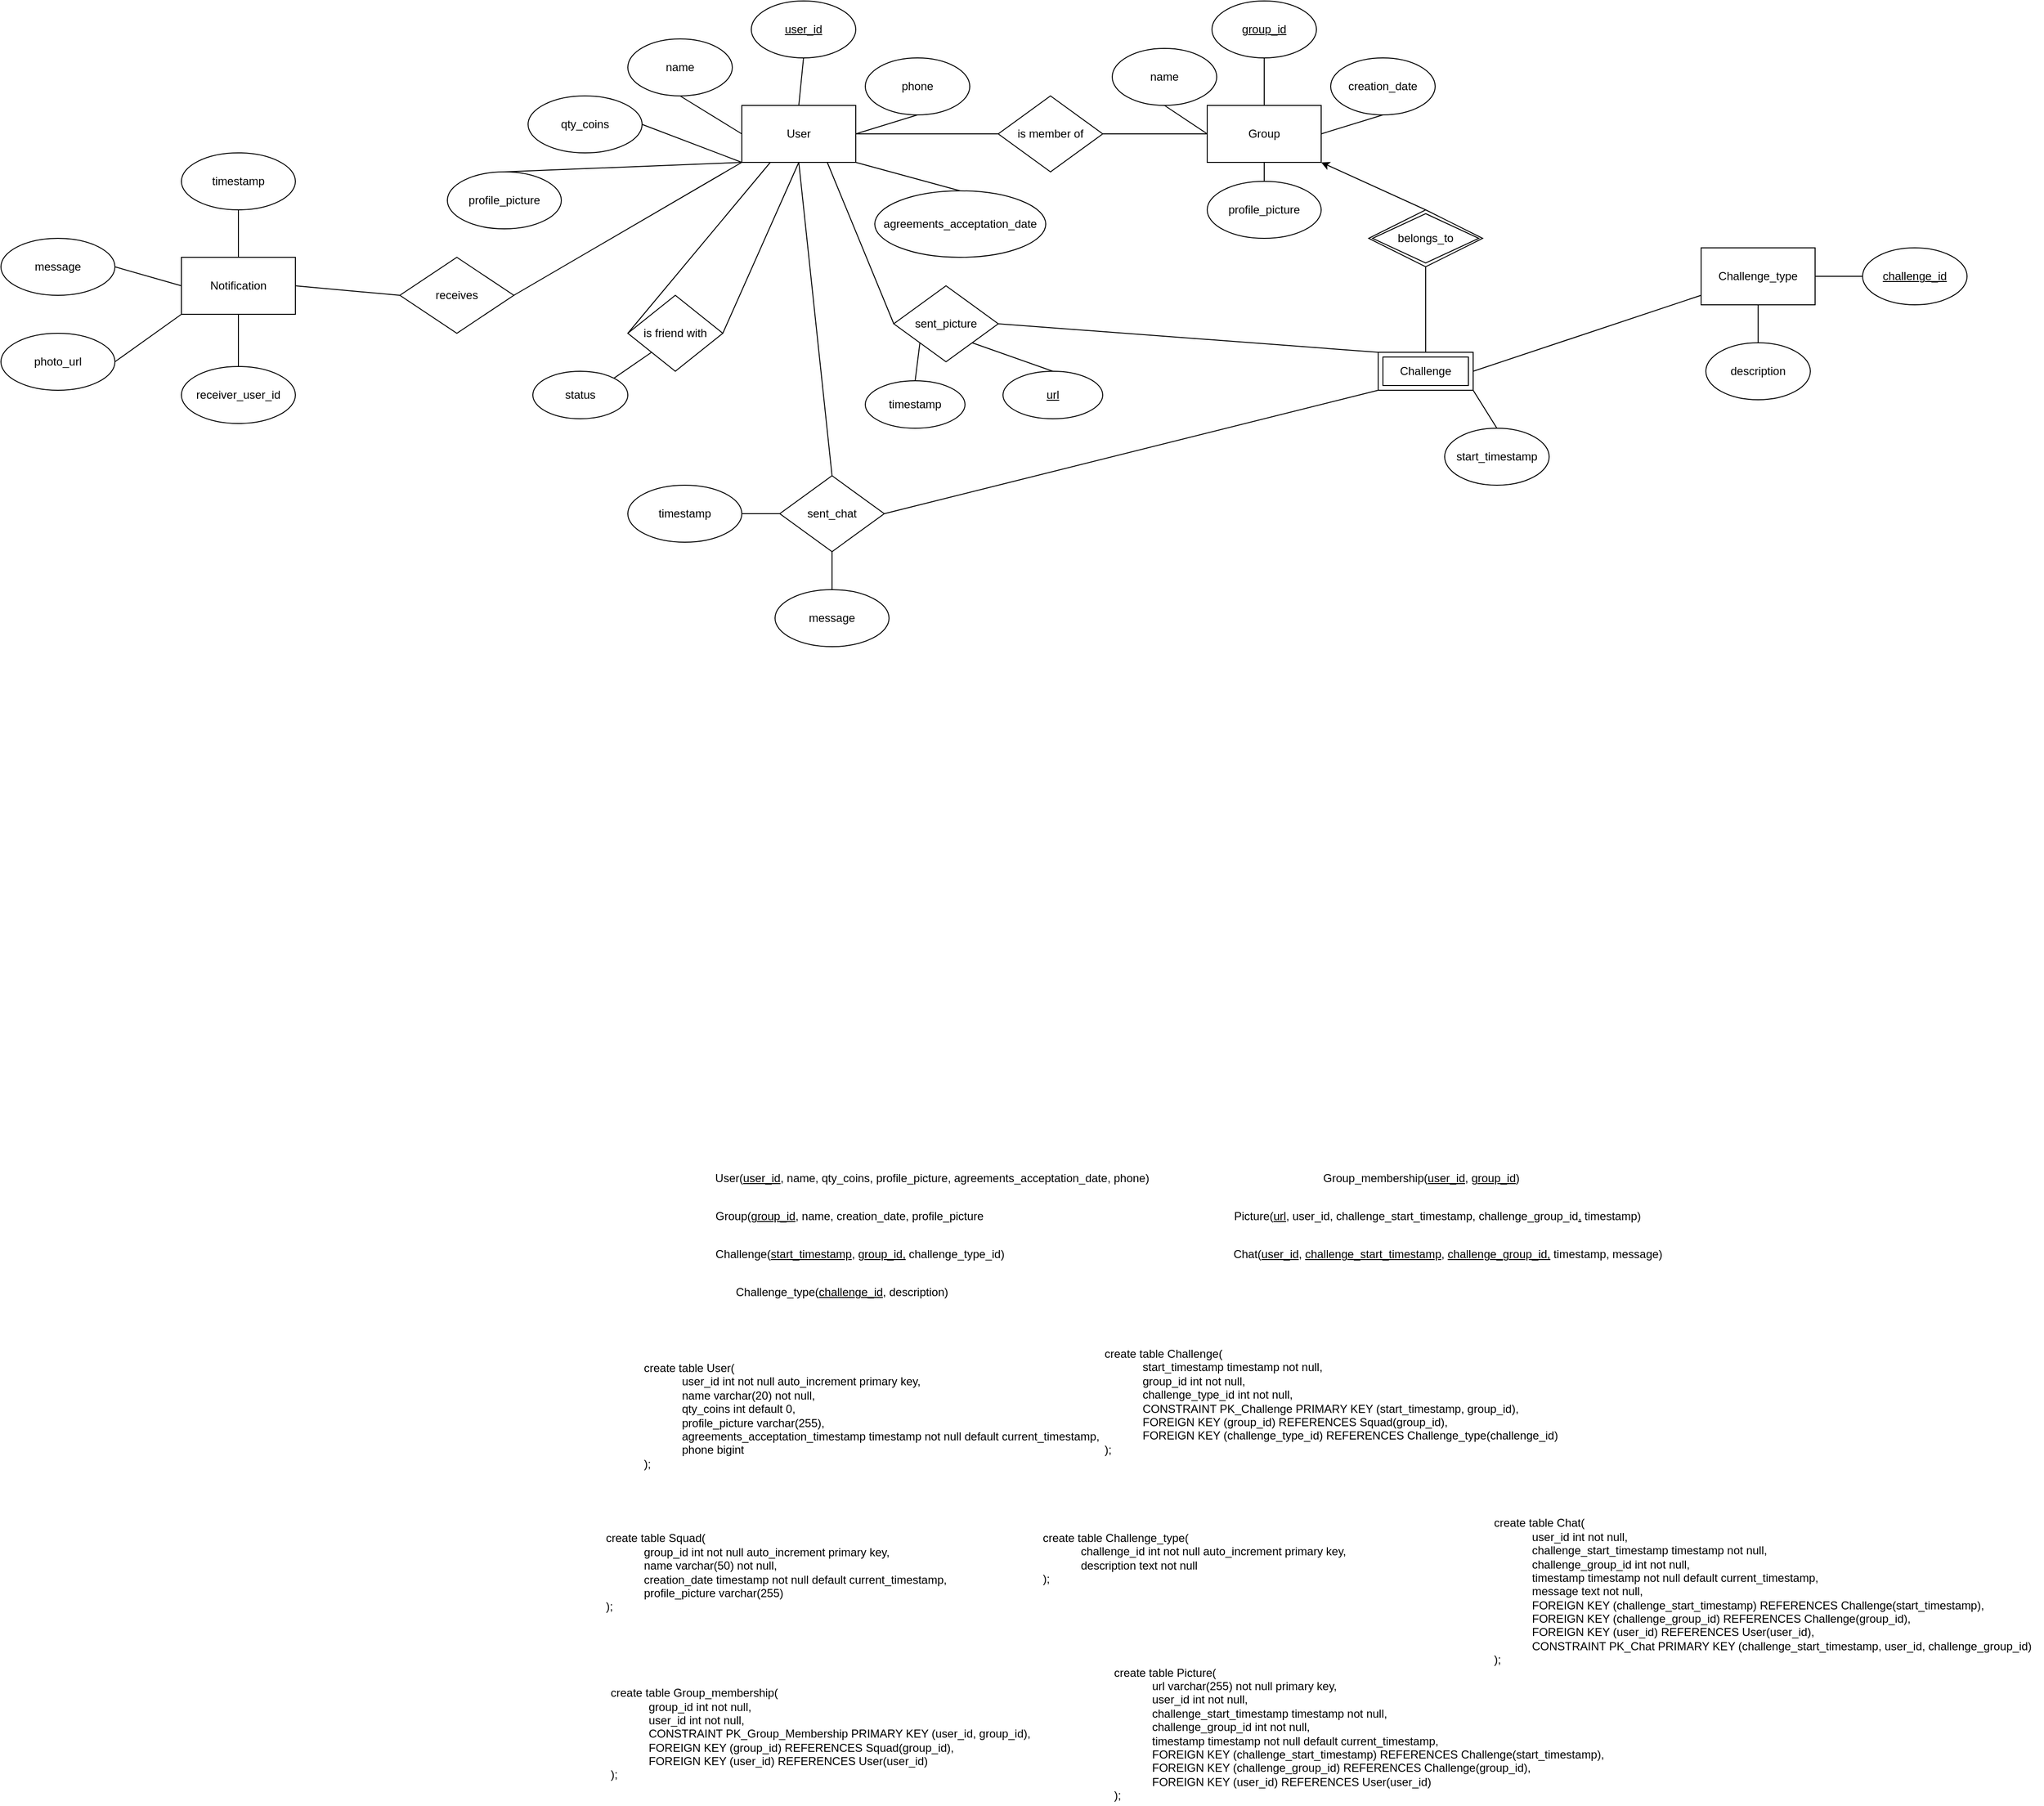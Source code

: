 <mxfile version="14.9.5" type="device"><diagram id="exvzuFnvZzfaJUDPXjZS" name="Page-1"><mxGraphModel dx="2092" dy="682" grid="1" gridSize="10" guides="1" tooltips="1" connect="1" arrows="1" fold="1" page="1" pageScale="1" pageWidth="850" pageHeight="1100" math="0" shadow="0"><root><mxCell id="0"/><mxCell id="1" parent="0"/><mxCell id="fcf-3eU9q5o5AklepeTO-1" value="User" style="rounded=0;whiteSpace=wrap;html=1;" parent="1" vertex="1"><mxGeometry x="70" y="310" width="120" height="60" as="geometry"/></mxCell><mxCell id="fcf-3eU9q5o5AklepeTO-3" value="name" style="ellipse;whiteSpace=wrap;html=1;" parent="1" vertex="1"><mxGeometry x="-50" y="240" width="110" height="60" as="geometry"/></mxCell><mxCell id="fcf-3eU9q5o5AklepeTO-4" value="phone" style="ellipse;whiteSpace=wrap;html=1;" parent="1" vertex="1"><mxGeometry x="200" y="260" width="110" height="60" as="geometry"/></mxCell><mxCell id="fcf-3eU9q5o5AklepeTO-5" value="profile_picture" style="ellipse;whiteSpace=wrap;html=1;" parent="1" vertex="1"><mxGeometry x="-240" y="380" width="120" height="60" as="geometry"/></mxCell><mxCell id="fcf-3eU9q5o5AklepeTO-10" value="" style="endArrow=none;html=1;entryX=0.5;entryY=1;entryDx=0;entryDy=0;exitX=1;exitY=0.5;exitDx=0;exitDy=0;" parent="1" source="fcf-3eU9q5o5AklepeTO-1" target="fcf-3eU9q5o5AklepeTO-4" edge="1"><mxGeometry width="50" height="50" relative="1" as="geometry"><mxPoint x="230" y="400" as="sourcePoint"/><mxPoint x="280" y="350" as="targetPoint"/></mxGeometry></mxCell><mxCell id="fcf-3eU9q5o5AklepeTO-11" value="" style="endArrow=none;html=1;entryX=0.5;entryY=1;entryDx=0;entryDy=0;exitX=0;exitY=0.5;exitDx=0;exitDy=0;" parent="1" source="fcf-3eU9q5o5AklepeTO-1" target="fcf-3eU9q5o5AklepeTO-3" edge="1"><mxGeometry width="50" height="50" relative="1" as="geometry"><mxPoint x="-10" y="370" as="sourcePoint"/><mxPoint x="40" y="320" as="targetPoint"/></mxGeometry></mxCell><mxCell id="fcf-3eU9q5o5AklepeTO-12" value="" style="endArrow=none;html=1;exitX=0.5;exitY=0;exitDx=0;exitDy=0;entryX=0;entryY=1;entryDx=0;entryDy=0;" parent="1" source="fcf-3eU9q5o5AklepeTO-5" edge="1" target="fcf-3eU9q5o5AklepeTO-1"><mxGeometry width="50" height="50" relative="1" as="geometry"><mxPoint x="10" y="440" as="sourcePoint"/><mxPoint x="50" y="360" as="targetPoint"/></mxGeometry></mxCell><mxCell id="fcf-3eU9q5o5AklepeTO-13" value="Group" style="rounded=0;whiteSpace=wrap;html=1;" parent="1" vertex="1"><mxGeometry x="560" y="310" width="120" height="60" as="geometry"/></mxCell><mxCell id="fcf-3eU9q5o5AklepeTO-14" value="name" style="ellipse;whiteSpace=wrap;html=1;" parent="1" vertex="1"><mxGeometry x="460" y="250" width="110" height="60" as="geometry"/></mxCell><mxCell id="fcf-3eU9q5o5AklepeTO-15" value="creation_date" style="ellipse;whiteSpace=wrap;html=1;" parent="1" vertex="1"><mxGeometry x="690" y="260" width="110" height="60" as="geometry"/></mxCell><mxCell id="fcf-3eU9q5o5AklepeTO-16" value="profile_picture" style="ellipse;whiteSpace=wrap;html=1;" parent="1" vertex="1"><mxGeometry x="560" y="390" width="120" height="60" as="geometry"/></mxCell><mxCell id="fcf-3eU9q5o5AklepeTO-17" value="" style="endArrow=none;html=1;entryX=0.5;entryY=1;entryDx=0;entryDy=0;exitX=1;exitY=0.5;exitDx=0;exitDy=0;" parent="1" source="fcf-3eU9q5o5AklepeTO-13" target="fcf-3eU9q5o5AklepeTO-15" edge="1"><mxGeometry width="50" height="50" relative="1" as="geometry"><mxPoint x="720" y="400" as="sourcePoint"/><mxPoint x="770" y="350" as="targetPoint"/></mxGeometry></mxCell><mxCell id="fcf-3eU9q5o5AklepeTO-18" value="" style="endArrow=none;html=1;entryX=0.5;entryY=1;entryDx=0;entryDy=0;exitX=0;exitY=0.5;exitDx=0;exitDy=0;" parent="1" source="fcf-3eU9q5o5AklepeTO-13" target="fcf-3eU9q5o5AklepeTO-14" edge="1"><mxGeometry width="50" height="50" relative="1" as="geometry"><mxPoint x="480" y="370" as="sourcePoint"/><mxPoint x="530" y="320" as="targetPoint"/></mxGeometry></mxCell><mxCell id="fcf-3eU9q5o5AklepeTO-19" value="" style="endArrow=none;html=1;entryX=0.5;entryY=1;entryDx=0;entryDy=0;exitX=0.5;exitY=0;exitDx=0;exitDy=0;" parent="1" source="fcf-3eU9q5o5AklepeTO-16" target="fcf-3eU9q5o5AklepeTO-13" edge="1"><mxGeometry width="50" height="50" relative="1" as="geometry"><mxPoint x="500" y="440" as="sourcePoint"/><mxPoint x="550" y="390" as="targetPoint"/></mxGeometry></mxCell><mxCell id="fcf-3eU9q5o5AklepeTO-20" value="agreements_acceptation_date" style="ellipse;whiteSpace=wrap;html=1;" parent="1" vertex="1"><mxGeometry x="210" y="400" width="180" height="70" as="geometry"/></mxCell><mxCell id="fcf-3eU9q5o5AklepeTO-22" value="" style="endArrow=none;html=1;entryX=1;entryY=1;entryDx=0;entryDy=0;exitX=0.5;exitY=0;exitDx=0;exitDy=0;" parent="1" source="fcf-3eU9q5o5AklepeTO-20" target="fcf-3eU9q5o5AklepeTO-1" edge="1"><mxGeometry width="50" height="50" relative="1" as="geometry"><mxPoint x="290" y="430" as="sourcePoint"/><mxPoint x="340" y="380" as="targetPoint"/></mxGeometry></mxCell><mxCell id="fcf-3eU9q5o5AklepeTO-23" value="is member of" style="rhombus;whiteSpace=wrap;html=1;" parent="1" vertex="1"><mxGeometry x="340" y="300" width="110" height="80" as="geometry"/></mxCell><mxCell id="fcf-3eU9q5o5AklepeTO-24" value="" style="endArrow=none;html=1;exitX=1;exitY=0.5;exitDx=0;exitDy=0;" parent="1" source="fcf-3eU9q5o5AklepeTO-1" edge="1"><mxGeometry width="50" height="50" relative="1" as="geometry"><mxPoint x="490" y="400" as="sourcePoint"/><mxPoint x="340" y="340" as="targetPoint"/></mxGeometry></mxCell><mxCell id="fcf-3eU9q5o5AklepeTO-25" value="" style="endArrow=none;html=1;exitX=1;exitY=0.5;exitDx=0;exitDy=0;entryX=0;entryY=0.5;entryDx=0;entryDy=0;" parent="1" source="fcf-3eU9q5o5AklepeTO-23" target="fcf-3eU9q5o5AklepeTO-13" edge="1"><mxGeometry width="50" height="50" relative="1" as="geometry"><mxPoint x="500" y="410" as="sourcePoint"/><mxPoint x="550" y="360" as="targetPoint"/></mxGeometry></mxCell><mxCell id="fcf-3eU9q5o5AklepeTO-26" value="" style="endArrow=none;html=1;entryX=0;entryY=1;entryDx=0;entryDy=0;exitX=1;exitY=0.5;exitDx=0;exitDy=0;" parent="1" source="fcf-3eU9q5o5AklepeTO-27" target="fcf-3eU9q5o5AklepeTO-1" edge="1"><mxGeometry width="50" height="50" relative="1" as="geometry"><mxPoint x="-10" y="400" as="sourcePoint"/><mxPoint x="10" y="360" as="targetPoint"/></mxGeometry></mxCell><mxCell id="fcf-3eU9q5o5AklepeTO-27" value="qty_coins" style="ellipse;whiteSpace=wrap;html=1;" parent="1" vertex="1"><mxGeometry x="-155" y="300" width="120" height="60" as="geometry"/></mxCell><mxCell id="fcf-3eU9q5o5AklepeTO-30" value="&lt;u&gt;group_id&lt;/u&gt;" style="ellipse;whiteSpace=wrap;html=1;" parent="1" vertex="1"><mxGeometry x="565" y="200" width="110" height="60" as="geometry"/></mxCell><mxCell id="fcf-3eU9q5o5AklepeTO-31" value="" style="endArrow=none;html=1;entryX=0.5;entryY=1;entryDx=0;entryDy=0;exitX=0.5;exitY=0;exitDx=0;exitDy=0;" parent="1" source="fcf-3eU9q5o5AklepeTO-13" target="fcf-3eU9q5o5AklepeTO-30" edge="1"><mxGeometry width="50" height="50" relative="1" as="geometry"><mxPoint x="570" y="310" as="sourcePoint"/><mxPoint x="620" y="260" as="targetPoint"/></mxGeometry></mxCell><mxCell id="fcf-3eU9q5o5AklepeTO-34" value="timestamp" style="ellipse;whiteSpace=wrap;html=1;" parent="1" vertex="1"><mxGeometry x="200" y="600" width="105" height="50" as="geometry"/></mxCell><mxCell id="fcf-3eU9q5o5AklepeTO-35" value="" style="endArrow=none;html=1;entryX=0.5;entryY=0;entryDx=0;entryDy=0;exitX=0;exitY=1;exitDx=0;exitDy=0;" parent="1" source="fcf-3eU9q5o5AklepeTO-54" target="fcf-3eU9q5o5AklepeTO-34" edge="1"><mxGeometry width="50" height="50" relative="1" as="geometry"><mxPoint x="882.5" y="750" as="sourcePoint"/><mxPoint x="712.5" y="700" as="targetPoint"/></mxGeometry></mxCell><mxCell id="fcf-3eU9q5o5AklepeTO-37" value="&lt;u&gt;user_id&lt;/u&gt;" style="ellipse;whiteSpace=wrap;html=1;" parent="1" vertex="1"><mxGeometry x="80" y="200" width="110" height="60" as="geometry"/></mxCell><mxCell id="fcf-3eU9q5o5AklepeTO-38" value="" style="endArrow=none;html=1;entryX=0.5;entryY=1;entryDx=0;entryDy=0;exitX=0.5;exitY=0;exitDx=0;exitDy=0;" parent="1" source="fcf-3eU9q5o5AklepeTO-1" target="fcf-3eU9q5o5AklepeTO-37" edge="1"><mxGeometry width="50" height="50" relative="1" as="geometry"><mxPoint x="90" y="330" as="sourcePoint"/><mxPoint x="140" y="280" as="targetPoint"/></mxGeometry></mxCell><mxCell id="fcf-3eU9q5o5AklepeTO-39" value="Challenge_type" style="rounded=0;whiteSpace=wrap;html=1;" parent="1" vertex="1"><mxGeometry x="1080" y="460" width="120" height="60" as="geometry"/></mxCell><mxCell id="fcf-3eU9q5o5AklepeTO-40" value="start_timestamp" style="ellipse;whiteSpace=wrap;html=1;" parent="1" vertex="1"><mxGeometry x="810" y="650" width="110" height="60" as="geometry"/></mxCell><mxCell id="fcf-3eU9q5o5AklepeTO-41" value="" style="endArrow=none;html=1;exitX=0.5;exitY=0;exitDx=0;exitDy=0;entryX=1;entryY=1;entryDx=0;entryDy=0;" parent="1" source="fcf-3eU9q5o5AklepeTO-40" target="fcf-3eU9q5o5AklepeTO-77" edge="1"><mxGeometry width="50" height="50" relative="1" as="geometry"><mxPoint x="735" y="600" as="sourcePoint"/><mxPoint x="850" y="610" as="targetPoint"/></mxGeometry></mxCell><mxCell id="fcf-3eU9q5o5AklepeTO-42" value="" style="endArrow=none;html=1;entryX=1;entryY=0.5;entryDx=0;entryDy=0;" parent="1" source="fcf-3eU9q5o5AklepeTO-39" target="fcf-3eU9q5o5AklepeTO-77" edge="1"><mxGeometry width="50" height="50" relative="1" as="geometry"><mxPoint x="790" y="400" as="sourcePoint"/><mxPoint x="850" y="580" as="targetPoint"/></mxGeometry></mxCell><mxCell id="fcf-3eU9q5o5AklepeTO-46" value="" style="endArrow=none;html=1;entryX=0.5;entryY=1;entryDx=0;entryDy=0;exitX=0.5;exitY=0;exitDx=0;exitDy=0;" parent="1" source="fcf-3eU9q5o5AklepeTO-47" target="fcf-3eU9q5o5AklepeTO-39" edge="1"><mxGeometry width="50" height="50" relative="1" as="geometry"><mxPoint x="1120" y="570" as="sourcePoint"/><mxPoint x="1190" y="540" as="targetPoint"/></mxGeometry></mxCell><mxCell id="fcf-3eU9q5o5AklepeTO-47" value="description" style="ellipse;whiteSpace=wrap;html=1;" parent="1" vertex="1"><mxGeometry x="1085" y="560" width="110" height="60" as="geometry"/></mxCell><mxCell id="fcf-3eU9q5o5AklepeTO-48" value="&lt;u&gt;url&lt;/u&gt;" style="ellipse;whiteSpace=wrap;html=1;" parent="1" vertex="1"><mxGeometry x="345" y="590" width="105" height="50" as="geometry"/></mxCell><mxCell id="fcf-3eU9q5o5AklepeTO-49" value="" style="endArrow=none;html=1;exitX=1;exitY=1;exitDx=0;exitDy=0;entryX=0.5;entryY=0;entryDx=0;entryDy=0;" parent="1" source="fcf-3eU9q5o5AklepeTO-54" target="fcf-3eU9q5o5AklepeTO-48" edge="1"><mxGeometry width="50" height="50" relative="1" as="geometry"><mxPoint x="932.5" y="730" as="sourcePoint"/><mxPoint x="972.5" y="730" as="targetPoint"/></mxGeometry></mxCell><mxCell id="fcf-3eU9q5o5AklepeTO-50" value="&lt;u&gt;challenge_id&lt;/u&gt;" style="ellipse;whiteSpace=wrap;html=1;" parent="1" vertex="1"><mxGeometry x="1250" y="460" width="110" height="60" as="geometry"/></mxCell><mxCell id="fcf-3eU9q5o5AklepeTO-51" value="" style="endArrow=none;html=1;exitX=1;exitY=0.5;exitDx=0;exitDy=0;entryX=0;entryY=0.5;entryDx=0;entryDy=0;" parent="1" source="fcf-3eU9q5o5AklepeTO-39" target="fcf-3eU9q5o5AklepeTO-50" edge="1"><mxGeometry width="50" height="50" relative="1" as="geometry"><mxPoint x="1220" y="460" as="sourcePoint"/><mxPoint x="1270" y="410" as="targetPoint"/></mxGeometry></mxCell><mxCell id="fcf-3eU9q5o5AklepeTO-54" value="sent_picture" style="rhombus;whiteSpace=wrap;html=1;" parent="1" vertex="1"><mxGeometry x="230" y="500" width="110" height="80" as="geometry"/></mxCell><mxCell id="fcf-3eU9q5o5AklepeTO-55" value="" style="endArrow=none;html=1;entryX=0.75;entryY=1;entryDx=0;entryDy=0;exitX=0;exitY=0.5;exitDx=0;exitDy=0;" parent="1" source="fcf-3eU9q5o5AklepeTO-54" target="fcf-3eU9q5o5AklepeTO-1" edge="1"><mxGeometry width="50" height="50" relative="1" as="geometry"><mxPoint x="230" y="540" as="sourcePoint"/><mxPoint x="230" y="530" as="targetPoint"/></mxGeometry></mxCell><mxCell id="fcf-3eU9q5o5AklepeTO-57" value="message" style="ellipse;whiteSpace=wrap;html=1;" parent="1" vertex="1"><mxGeometry x="105" y="820" width="120" height="60" as="geometry"/></mxCell><mxCell id="fcf-3eU9q5o5AklepeTO-59" value="timestamp" style="ellipse;whiteSpace=wrap;html=1;" parent="1" vertex="1"><mxGeometry x="-50" y="710" width="120" height="60" as="geometry"/></mxCell><mxCell id="fcf-3eU9q5o5AklepeTO-60" value="" style="endArrow=none;html=1;entryX=0.5;entryY=1;entryDx=0;entryDy=0;exitX=0.5;exitY=0;exitDx=0;exitDy=0;" parent="1" source="fcf-3eU9q5o5AklepeTO-57" target="fcf-3eU9q5o5AklepeTO-70" edge="1"><mxGeometry width="50" height="50" relative="1" as="geometry"><mxPoint x="145" y="860" as="sourcePoint"/><mxPoint x="160" y="790" as="targetPoint"/></mxGeometry></mxCell><mxCell id="fcf-3eU9q5o5AklepeTO-61" value="" style="endArrow=none;html=1;exitX=0;exitY=0.5;exitDx=0;exitDy=0;entryX=1;entryY=0.5;entryDx=0;entryDy=0;" parent="1" source="fcf-3eU9q5o5AklepeTO-70" target="fcf-3eU9q5o5AklepeTO-59" edge="1"><mxGeometry width="50" height="50" relative="1" as="geometry"><mxPoint x="210" y="770" as="sourcePoint"/><mxPoint x="275" y="750" as="targetPoint"/></mxGeometry></mxCell><mxCell id="fcf-3eU9q5o5AklepeTO-62" value="" style="endArrow=none;html=1;exitX=1;exitY=0.5;exitDx=0;exitDy=0;entryX=0;entryY=0;entryDx=0;entryDy=0;" parent="1" source="fcf-3eU9q5o5AklepeTO-54" target="fcf-3eU9q5o5AklepeTO-77" edge="1"><mxGeometry width="50" height="50" relative="1" as="geometry"><mxPoint x="550" y="570" as="sourcePoint"/><mxPoint x="730" y="550" as="targetPoint"/></mxGeometry></mxCell><mxCell id="fcf-3eU9q5o5AklepeTO-67" value="" style="endArrow=none;html=1;entryX=0.5;entryY=1;entryDx=0;entryDy=0;exitX=0.5;exitY=0;exitDx=0;exitDy=0;" parent="1" source="fcf-3eU9q5o5AklepeTO-77" target="fcf-3eU9q5o5AklepeTO-81" edge="1"><mxGeometry width="50" height="50" relative="1" as="geometry"><mxPoint x="790" y="550" as="sourcePoint"/><mxPoint x="790" y="480" as="targetPoint"/></mxGeometry></mxCell><mxCell id="fcf-3eU9q5o5AklepeTO-70" value="sent_chat" style="rhombus;whiteSpace=wrap;html=1;" parent="1" vertex="1"><mxGeometry x="110" y="700" width="110" height="80" as="geometry"/></mxCell><mxCell id="fcf-3eU9q5o5AklepeTO-71" value="" style="endArrow=none;html=1;entryX=0.5;entryY=1;entryDx=0;entryDy=0;exitX=0.5;exitY=0;exitDx=0;exitDy=0;" parent="1" source="fcf-3eU9q5o5AklepeTO-70" target="fcf-3eU9q5o5AklepeTO-1" edge="1"><mxGeometry width="50" height="50" relative="1" as="geometry"><mxPoint x="90" y="560" as="sourcePoint"/><mxPoint x="140" y="510" as="targetPoint"/></mxGeometry></mxCell><mxCell id="fcf-3eU9q5o5AklepeTO-72" value="" style="endArrow=none;html=1;exitX=1;exitY=0.5;exitDx=0;exitDy=0;entryX=0;entryY=1;entryDx=0;entryDy=0;" parent="1" source="fcf-3eU9q5o5AklepeTO-70" target="fcf-3eU9q5o5AklepeTO-77" edge="1"><mxGeometry width="50" height="50" relative="1" as="geometry"><mxPoint x="370" y="710" as="sourcePoint"/><mxPoint x="730" y="610" as="targetPoint"/></mxGeometry></mxCell><mxCell id="fcf-3eU9q5o5AklepeTO-73" value="" style="endArrow=classic;html=1;entryX=1;entryY=1;entryDx=0;entryDy=0;exitX=0.5;exitY=0;exitDx=0;exitDy=0;" parent="1" source="fcf-3eU9q5o5AklepeTO-81" target="fcf-3eU9q5o5AklepeTO-13" edge="1"><mxGeometry width="50" height="50" relative="1" as="geometry"><mxPoint x="790" y="420" as="sourcePoint"/><mxPoint x="750" y="370" as="targetPoint"/></mxGeometry></mxCell><mxCell id="fcf-3eU9q5o5AklepeTO-77" value="Challenge" style="shape=ext;margin=3;double=1;whiteSpace=wrap;html=1;align=center;" parent="1" vertex="1"><mxGeometry x="740" y="570" width="100" height="40" as="geometry"/></mxCell><mxCell id="fcf-3eU9q5o5AklepeTO-81" value="belongs_to" style="shape=rhombus;double=1;perimeter=rhombusPerimeter;whiteSpace=wrap;html=1;align=center;" parent="1" vertex="1"><mxGeometry x="730" y="420" width="120" height="60" as="geometry"/></mxCell><mxCell id="fcf-3eU9q5o5AklepeTO-84" value="User(&lt;u&gt;user_id&lt;/u&gt;, name, qty_coins, profile_picture, agreements_acceptation_date, phone)" style="text;html=1;align=center;verticalAlign=middle;resizable=0;points=[];autosize=1;strokeColor=none;" parent="1" vertex="1"><mxGeometry x="30" y="1430" width="480" height="20" as="geometry"/></mxCell><mxCell id="fcf-3eU9q5o5AklepeTO-85" value="Group(&lt;u&gt;group_id&lt;/u&gt;, name, creation_date, profile_picture" style="text;html=1;align=center;verticalAlign=middle;resizable=0;points=[];autosize=1;strokeColor=none;" parent="1" vertex="1"><mxGeometry x="33" y="1470" width="300" height="20" as="geometry"/></mxCell><mxCell id="fcf-3eU9q5o5AklepeTO-86" value="Challenge(&lt;u&gt;start_timestamp&lt;/u&gt;, &lt;u&gt;group_id,&lt;/u&gt;&amp;nbsp;challenge_type_id)" style="text;html=1;align=center;verticalAlign=middle;resizable=0;points=[];autosize=1;strokeColor=none;" parent="1" vertex="1"><mxGeometry x="34" y="1510" width="320" height="20" as="geometry"/></mxCell><mxCell id="fcf-3eU9q5o5AklepeTO-87" value="Challenge_type(&lt;u&gt;challenge_id&lt;/u&gt;, description)" style="text;html=1;align=center;verticalAlign=middle;resizable=0;points=[];autosize=1;strokeColor=none;" parent="1" vertex="1"><mxGeometry x="55" y="1550" width="240" height="20" as="geometry"/></mxCell><mxCell id="fcf-3eU9q5o5AklepeTO-88" value="Group_membership(&lt;u&gt;user_id&lt;/u&gt;, &lt;u&gt;group_id&lt;/u&gt;)" style="text;html=1;align=center;verticalAlign=middle;resizable=0;points=[];autosize=1;strokeColor=none;" parent="1" vertex="1"><mxGeometry x="675" y="1430" width="220" height="20" as="geometry"/></mxCell><mxCell id="fcf-3eU9q5o5AklepeTO-89" value="Picture(&lt;u&gt;url&lt;/u&gt;, user_id, challenge_start_timestamp, challenge_group_id&lt;u&gt;,&lt;/u&gt;&amp;nbsp;timestamp)" style="text;html=1;align=center;verticalAlign=middle;resizable=0;points=[];autosize=1;strokeColor=none;" parent="1" vertex="1"><mxGeometry x="577" y="1470" width="450" height="20" as="geometry"/></mxCell><mxCell id="fcf-3eU9q5o5AklepeTO-90" value="Chat(&lt;u&gt;user_id&lt;/u&gt;, &lt;u&gt;challenge_start_timestamp&lt;/u&gt;, &lt;u&gt;challenge_group_id,&lt;/u&gt;&amp;nbsp;timestamp, message)" style="text;html=1;align=center;verticalAlign=middle;resizable=0;points=[];autosize=1;strokeColor=none;" parent="1" vertex="1"><mxGeometry x="578" y="1510" width="470" height="20" as="geometry"/></mxCell><mxCell id="fcf-3eU9q5o5AklepeTO-91" value="create table User(&lt;br&gt;&lt;blockquote style=&quot;margin: 0 0 0 40px ; border: none ; padding: 0px&quot;&gt;user_id int not null auto_increment primary key,&lt;br&gt;name varchar(20) not null,&lt;br&gt;qty_coins int default 0,&lt;br&gt;profile_picture varchar(255),&lt;br&gt;agreements_acceptation_timestamp timestamp not null default current_timestamp,&lt;br&gt;phone bigint&lt;/blockquote&gt;);" style="text;html=1;align=left;verticalAlign=middle;resizable=0;points=[];autosize=1;strokeColor=none;" parent="1" vertex="1"><mxGeometry x="-35" y="1630" width="500" height="120" as="geometry"/></mxCell><mxCell id="fcf-3eU9q5o5AklepeTO-92" value="create table Squad(&lt;br&gt;&lt;blockquote style=&quot;margin: 0 0 0 40px ; border: none ; padding: 0px&quot;&gt;group_id int not null auto_increment primary key,&lt;br&gt;name varchar(50) not null,&lt;br&gt;creation_date timestamp not null default current_timestamp,&lt;br&gt;profile_picture varchar(255)&amp;nbsp;&lt;/blockquote&gt;);" style="text;html=1;align=left;verticalAlign=middle;resizable=0;points=[];autosize=1;strokeColor=none;" parent="1" vertex="1"><mxGeometry x="-75" y="1810" width="380" height="90" as="geometry"/></mxCell><mxCell id="fcf-3eU9q5o5AklepeTO-93" value="create table Challenge(&lt;br&gt;&lt;blockquote style=&quot;margin: 0 0 0 40px ; border: none ; padding: 0px&quot;&gt;start_timestamp timestamp not null,&lt;br&gt;group_id int not null,&lt;br&gt;challenge_type_id int not null,&lt;/blockquote&gt;&lt;blockquote style=&quot;margin: 0 0 0 40px ; border: none ; padding: 0px&quot;&gt;CONSTRAINT PK_Challenge PRIMARY KEY (start_timestamp, group_id),&lt;/blockquote&gt;&lt;blockquote style=&quot;margin: 0 0 0 40px ; border: none ; padding: 0px&quot;&gt;FOREIGN KEY (group_id) REFERENCES Squad(group_id),&lt;/blockquote&gt;&lt;blockquote style=&quot;margin: 0 0 0 40px ; border: none ; padding: 0px&quot;&gt;FOREIGN KEY (challenge_type_id) REFERENCES Challenge_type(challenge_id)&lt;/blockquote&gt;);" style="text;html=1;align=left;verticalAlign=middle;resizable=0;points=[];autosize=1;strokeColor=none;" parent="1" vertex="1"><mxGeometry x="450" y="1615" width="500" height="120" as="geometry"/></mxCell><mxCell id="fcf-3eU9q5o5AklepeTO-94" value="create table Challenge_type(&lt;br&gt;&lt;blockquote style=&quot;margin: 0 0 0 40px ; border: none ; padding: 0px&quot;&gt;challenge_id int not null auto_increment primary key,&lt;br&gt;description text not null&lt;/blockquote&gt;);" style="text;html=1;align=left;verticalAlign=middle;resizable=0;points=[];autosize=1;strokeColor=none;" parent="1" vertex="1"><mxGeometry x="385" y="1810" width="340" height="60" as="geometry"/></mxCell><mxCell id="fcf-3eU9q5o5AklepeTO-96" value="create table Group_membership(&lt;br&gt;&lt;blockquote style=&quot;margin: 0 0 0 40px ; border: none ; padding: 0px&quot;&gt;group_id int not null,&lt;br&gt;user_id int not null,&lt;/blockquote&gt;&lt;blockquote style=&quot;margin: 0 0 0 40px ; border: none ; padding: 0px&quot;&gt;CONSTRAINT PK_Group_Membership PRIMARY KEY (user_id, group_id),&lt;/blockquote&gt;&lt;blockquote style=&quot;margin: 0 0 0 40px ; border: none ; padding: 0px&quot;&gt;FOREIGN KEY (group_id) REFERENCES Squad(group_id),&lt;/blockquote&gt;&lt;blockquote style=&quot;margin: 0 0 0 40px ; border: none ; padding: 0px&quot;&gt;FOREIGN KEY (user_id) REFERENCES User(user_id)&lt;/blockquote&gt;);" style="text;html=1;align=left;verticalAlign=middle;resizable=0;points=[];autosize=1;strokeColor=none;" parent="1" vertex="1"><mxGeometry x="-70" y="1975" width="460" height="100" as="geometry"/></mxCell><mxCell id="fcf-3eU9q5o5AklepeTO-97" value="create table Picture(&lt;br&gt;&lt;blockquote style=&quot;margin: 0 0 0 40px ; border: none ; padding: 0px&quot;&gt;url varchar(255) not null primary key,&lt;br&gt;user_id int not null,&lt;br&gt;challenge_start_timestamp timestamp not null,&lt;/blockquote&gt;&lt;blockquote style=&quot;margin: 0 0 0 40px ; border: none ; padding: 0px&quot;&gt;challenge_group_id int not null,&lt;/blockquote&gt;&lt;blockquote style=&quot;margin: 0 0 0 40px ; border: none ; padding: 0px&quot;&gt;timestamp timestamp not null default current_timestamp,&lt;/blockquote&gt;&lt;blockquote style=&quot;margin: 0 0 0 40px ; border: none ; padding: 0px&quot;&gt;&lt;span&gt;FOREIGN KEY (challenge_start_timestamp) REFERENCES Challenge(start_timestamp),&lt;/span&gt;&lt;br&gt;&lt;/blockquote&gt;&lt;blockquote style=&quot;margin: 0 0 0 40px ; border: none ; padding: 0px&quot;&gt;FOREIGN KEY (challenge_group_id) REFERENCES Challenge(group_id),&lt;/blockquote&gt;&lt;blockquote style=&quot;margin: 0 0 0 40px ; border: none ; padding: 0px&quot;&gt;&lt;span&gt;FOREIGN KEY (user_id) REFERENCES User(user_id)&lt;/span&gt;&lt;/blockquote&gt;);" style="text;html=1;align=left;verticalAlign=middle;resizable=0;points=[];autosize=1;strokeColor=none;" parent="1" vertex="1"><mxGeometry x="460" y="1950" width="530" height="150" as="geometry"/></mxCell><mxCell id="fcf-3eU9q5o5AklepeTO-98" value="create table Chat(&lt;br&gt;&lt;blockquote style=&quot;margin: 0 0 0 40px ; border: none ; padding: 0px&quot;&gt;user_id int not null,&lt;br&gt;challenge_start_timestamp timestamp not null,&lt;/blockquote&gt;&lt;blockquote style=&quot;margin: 0 0 0 40px ; border: none ; padding: 0px&quot;&gt;challenge_group_id int not null,&lt;/blockquote&gt;&lt;blockquote style=&quot;margin: 0 0 0 40px ; border: none ; padding: 0px&quot;&gt;timestamp timestamp not null default current_timestamp,&lt;/blockquote&gt;&lt;blockquote style=&quot;margin: 0 0 0 40px ; border: none ; padding: 0px&quot;&gt;message text not null,&lt;/blockquote&gt;&lt;blockquote style=&quot;margin: 0 0 0 40px ; border: none ; padding: 0px&quot;&gt;&lt;span&gt;FOREIGN KEY (challenge_start_timestamp) REFERENCES Challenge(start_timestamp),&lt;/span&gt;&lt;br&gt;&lt;/blockquote&gt;&lt;blockquote style=&quot;margin: 0 0 0 40px ; border: none ; padding: 0px&quot;&gt;FOREIGN KEY (challenge_group_id) REFERENCES Challenge(group_id),&lt;/blockquote&gt;&lt;blockquote style=&quot;margin: 0 0 0 40px ; border: none ; padding: 0px&quot;&gt;&lt;span&gt;FOREIGN KEY (user_id) REFERENCES User(user_id),&lt;/span&gt;&lt;/blockquote&gt;&lt;blockquote style=&quot;margin: 0 0 0 40px ; border: none ; padding: 0px&quot;&gt;&lt;span&gt;CONSTRAINT PK_Chat PRIMARY KEY (challenge_start_timestamp, user_id, challenge_group_id)&lt;/span&gt;&lt;/blockquote&gt;);" style="text;html=1;align=left;verticalAlign=middle;resizable=0;points=[];autosize=1;strokeColor=none;" parent="1" vertex="1"><mxGeometry x="860" y="1795" width="580" height="160" as="geometry"/></mxCell><mxCell id="LpG6sGhTxpuPS2l4QW2l-2" value="is friend with" style="rhombus;whiteSpace=wrap;html=1;" vertex="1" parent="1"><mxGeometry x="-50" y="510" width="100" height="80" as="geometry"/></mxCell><mxCell id="LpG6sGhTxpuPS2l4QW2l-3" value="" style="endArrow=none;html=1;exitX=1;exitY=0.5;exitDx=0;exitDy=0;entryX=0.5;entryY=1;entryDx=0;entryDy=0;" edge="1" parent="1" source="LpG6sGhTxpuPS2l4QW2l-2" target="fcf-3eU9q5o5AklepeTO-1"><mxGeometry width="50" height="50" relative="1" as="geometry"><mxPoint y="470" as="sourcePoint"/><mxPoint x="110" y="400" as="targetPoint"/></mxGeometry></mxCell><mxCell id="LpG6sGhTxpuPS2l4QW2l-4" value="" style="endArrow=none;html=1;entryX=0.25;entryY=1;entryDx=0;entryDy=0;exitX=0;exitY=0.5;exitDx=0;exitDy=0;" edge="1" parent="1" source="LpG6sGhTxpuPS2l4QW2l-2" target="fcf-3eU9q5o5AklepeTO-1"><mxGeometry width="50" height="50" relative="1" as="geometry"><mxPoint x="-40" y="530" as="sourcePoint"/><mxPoint x="10" y="480" as="targetPoint"/></mxGeometry></mxCell><mxCell id="LpG6sGhTxpuPS2l4QW2l-6" value="status" style="ellipse;whiteSpace=wrap;html=1;" vertex="1" parent="1"><mxGeometry x="-150" y="590" width="100" height="50" as="geometry"/></mxCell><mxCell id="LpG6sGhTxpuPS2l4QW2l-7" value="" style="endArrow=none;html=1;entryX=0;entryY=1;entryDx=0;entryDy=0;exitX=1;exitY=0;exitDx=0;exitDy=0;" edge="1" parent="1" source="LpG6sGhTxpuPS2l4QW2l-6" target="LpG6sGhTxpuPS2l4QW2l-2"><mxGeometry width="50" height="50" relative="1" as="geometry"><mxPoint x="-160" y="620" as="sourcePoint"/><mxPoint x="-110" y="570" as="targetPoint"/></mxGeometry></mxCell><mxCell id="LpG6sGhTxpuPS2l4QW2l-8" value="Notification" style="rounded=0;whiteSpace=wrap;html=1;" vertex="1" parent="1"><mxGeometry x="-520" y="470" width="120" height="60" as="geometry"/></mxCell><mxCell id="LpG6sGhTxpuPS2l4QW2l-9" value="receives" style="rhombus;whiteSpace=wrap;html=1;" vertex="1" parent="1"><mxGeometry x="-290" y="470" width="120" height="80" as="geometry"/></mxCell><mxCell id="LpG6sGhTxpuPS2l4QW2l-10" value="" style="endArrow=none;html=1;entryX=0;entryY=0.5;entryDx=0;entryDy=0;exitX=1;exitY=0.5;exitDx=0;exitDy=0;" edge="1" parent="1" source="LpG6sGhTxpuPS2l4QW2l-8" target="LpG6sGhTxpuPS2l4QW2l-9"><mxGeometry width="50" height="50" relative="1" as="geometry"><mxPoint x="-340" y="660" as="sourcePoint"/><mxPoint x="-290" y="610" as="targetPoint"/></mxGeometry></mxCell><mxCell id="LpG6sGhTxpuPS2l4QW2l-11" value="" style="endArrow=none;html=1;exitX=1;exitY=0.5;exitDx=0;exitDy=0;entryX=0;entryY=1;entryDx=0;entryDy=0;" edge="1" parent="1" source="LpG6sGhTxpuPS2l4QW2l-9" target="fcf-3eU9q5o5AklepeTO-1"><mxGeometry width="50" height="50" relative="1" as="geometry"><mxPoint x="-130" y="530" as="sourcePoint"/><mxPoint x="-80" y="480" as="targetPoint"/></mxGeometry></mxCell><mxCell id="LpG6sGhTxpuPS2l4QW2l-12" value="timestamp" style="ellipse;whiteSpace=wrap;html=1;" vertex="1" parent="1"><mxGeometry x="-520" y="360" width="120" height="60" as="geometry"/></mxCell><mxCell id="LpG6sGhTxpuPS2l4QW2l-13" value="" style="endArrow=none;html=1;entryX=0.5;entryY=1;entryDx=0;entryDy=0;exitX=0.5;exitY=0;exitDx=0;exitDy=0;" edge="1" parent="1" source="LpG6sGhTxpuPS2l4QW2l-8" target="LpG6sGhTxpuPS2l4QW2l-12"><mxGeometry width="50" height="50" relative="1" as="geometry"><mxPoint x="-520" y="440" as="sourcePoint"/><mxPoint x="-470" y="390" as="targetPoint"/></mxGeometry></mxCell><mxCell id="LpG6sGhTxpuPS2l4QW2l-14" value="receiver_user_id" style="ellipse;whiteSpace=wrap;html=1;" vertex="1" parent="1"><mxGeometry x="-520" y="585" width="120" height="60" as="geometry"/></mxCell><mxCell id="LpG6sGhTxpuPS2l4QW2l-15" value="" style="endArrow=none;html=1;entryX=0.5;entryY=1;entryDx=0;entryDy=0;exitX=0.5;exitY=0;exitDx=0;exitDy=0;" edge="1" parent="1" source="LpG6sGhTxpuPS2l4QW2l-14" target="LpG6sGhTxpuPS2l4QW2l-8"><mxGeometry width="50" height="50" relative="1" as="geometry"><mxPoint x="-470" y="610" as="sourcePoint"/><mxPoint x="-470" y="560" as="targetPoint"/></mxGeometry></mxCell><mxCell id="LpG6sGhTxpuPS2l4QW2l-16" value="message" style="ellipse;whiteSpace=wrap;html=1;" vertex="1" parent="1"><mxGeometry x="-710" y="450" width="120" height="60" as="geometry"/></mxCell><mxCell id="LpG6sGhTxpuPS2l4QW2l-17" value="" style="endArrow=none;html=1;entryX=0;entryY=0.5;entryDx=0;entryDy=0;exitX=1;exitY=0.5;exitDx=0;exitDy=0;" edge="1" parent="1" source="LpG6sGhTxpuPS2l4QW2l-16" target="LpG6sGhTxpuPS2l4QW2l-8"><mxGeometry width="50" height="50" relative="1" as="geometry"><mxPoint x="-580" y="540" as="sourcePoint"/><mxPoint x="-530" y="490" as="targetPoint"/></mxGeometry></mxCell><mxCell id="LpG6sGhTxpuPS2l4QW2l-18" value="photo_url" style="ellipse;whiteSpace=wrap;html=1;" vertex="1" parent="1"><mxGeometry x="-710" y="550" width="120" height="60" as="geometry"/></mxCell><mxCell id="LpG6sGhTxpuPS2l4QW2l-19" value="" style="endArrow=none;html=1;entryX=0;entryY=1;entryDx=0;entryDy=0;exitX=1;exitY=0.5;exitDx=0;exitDy=0;" edge="1" parent="1" source="LpG6sGhTxpuPS2l4QW2l-18" target="LpG6sGhTxpuPS2l4QW2l-8"><mxGeometry width="50" height="50" relative="1" as="geometry"><mxPoint x="-630" y="700" as="sourcePoint"/><mxPoint x="-580" y="650" as="targetPoint"/></mxGeometry></mxCell></root></mxGraphModel></diagram></mxfile>